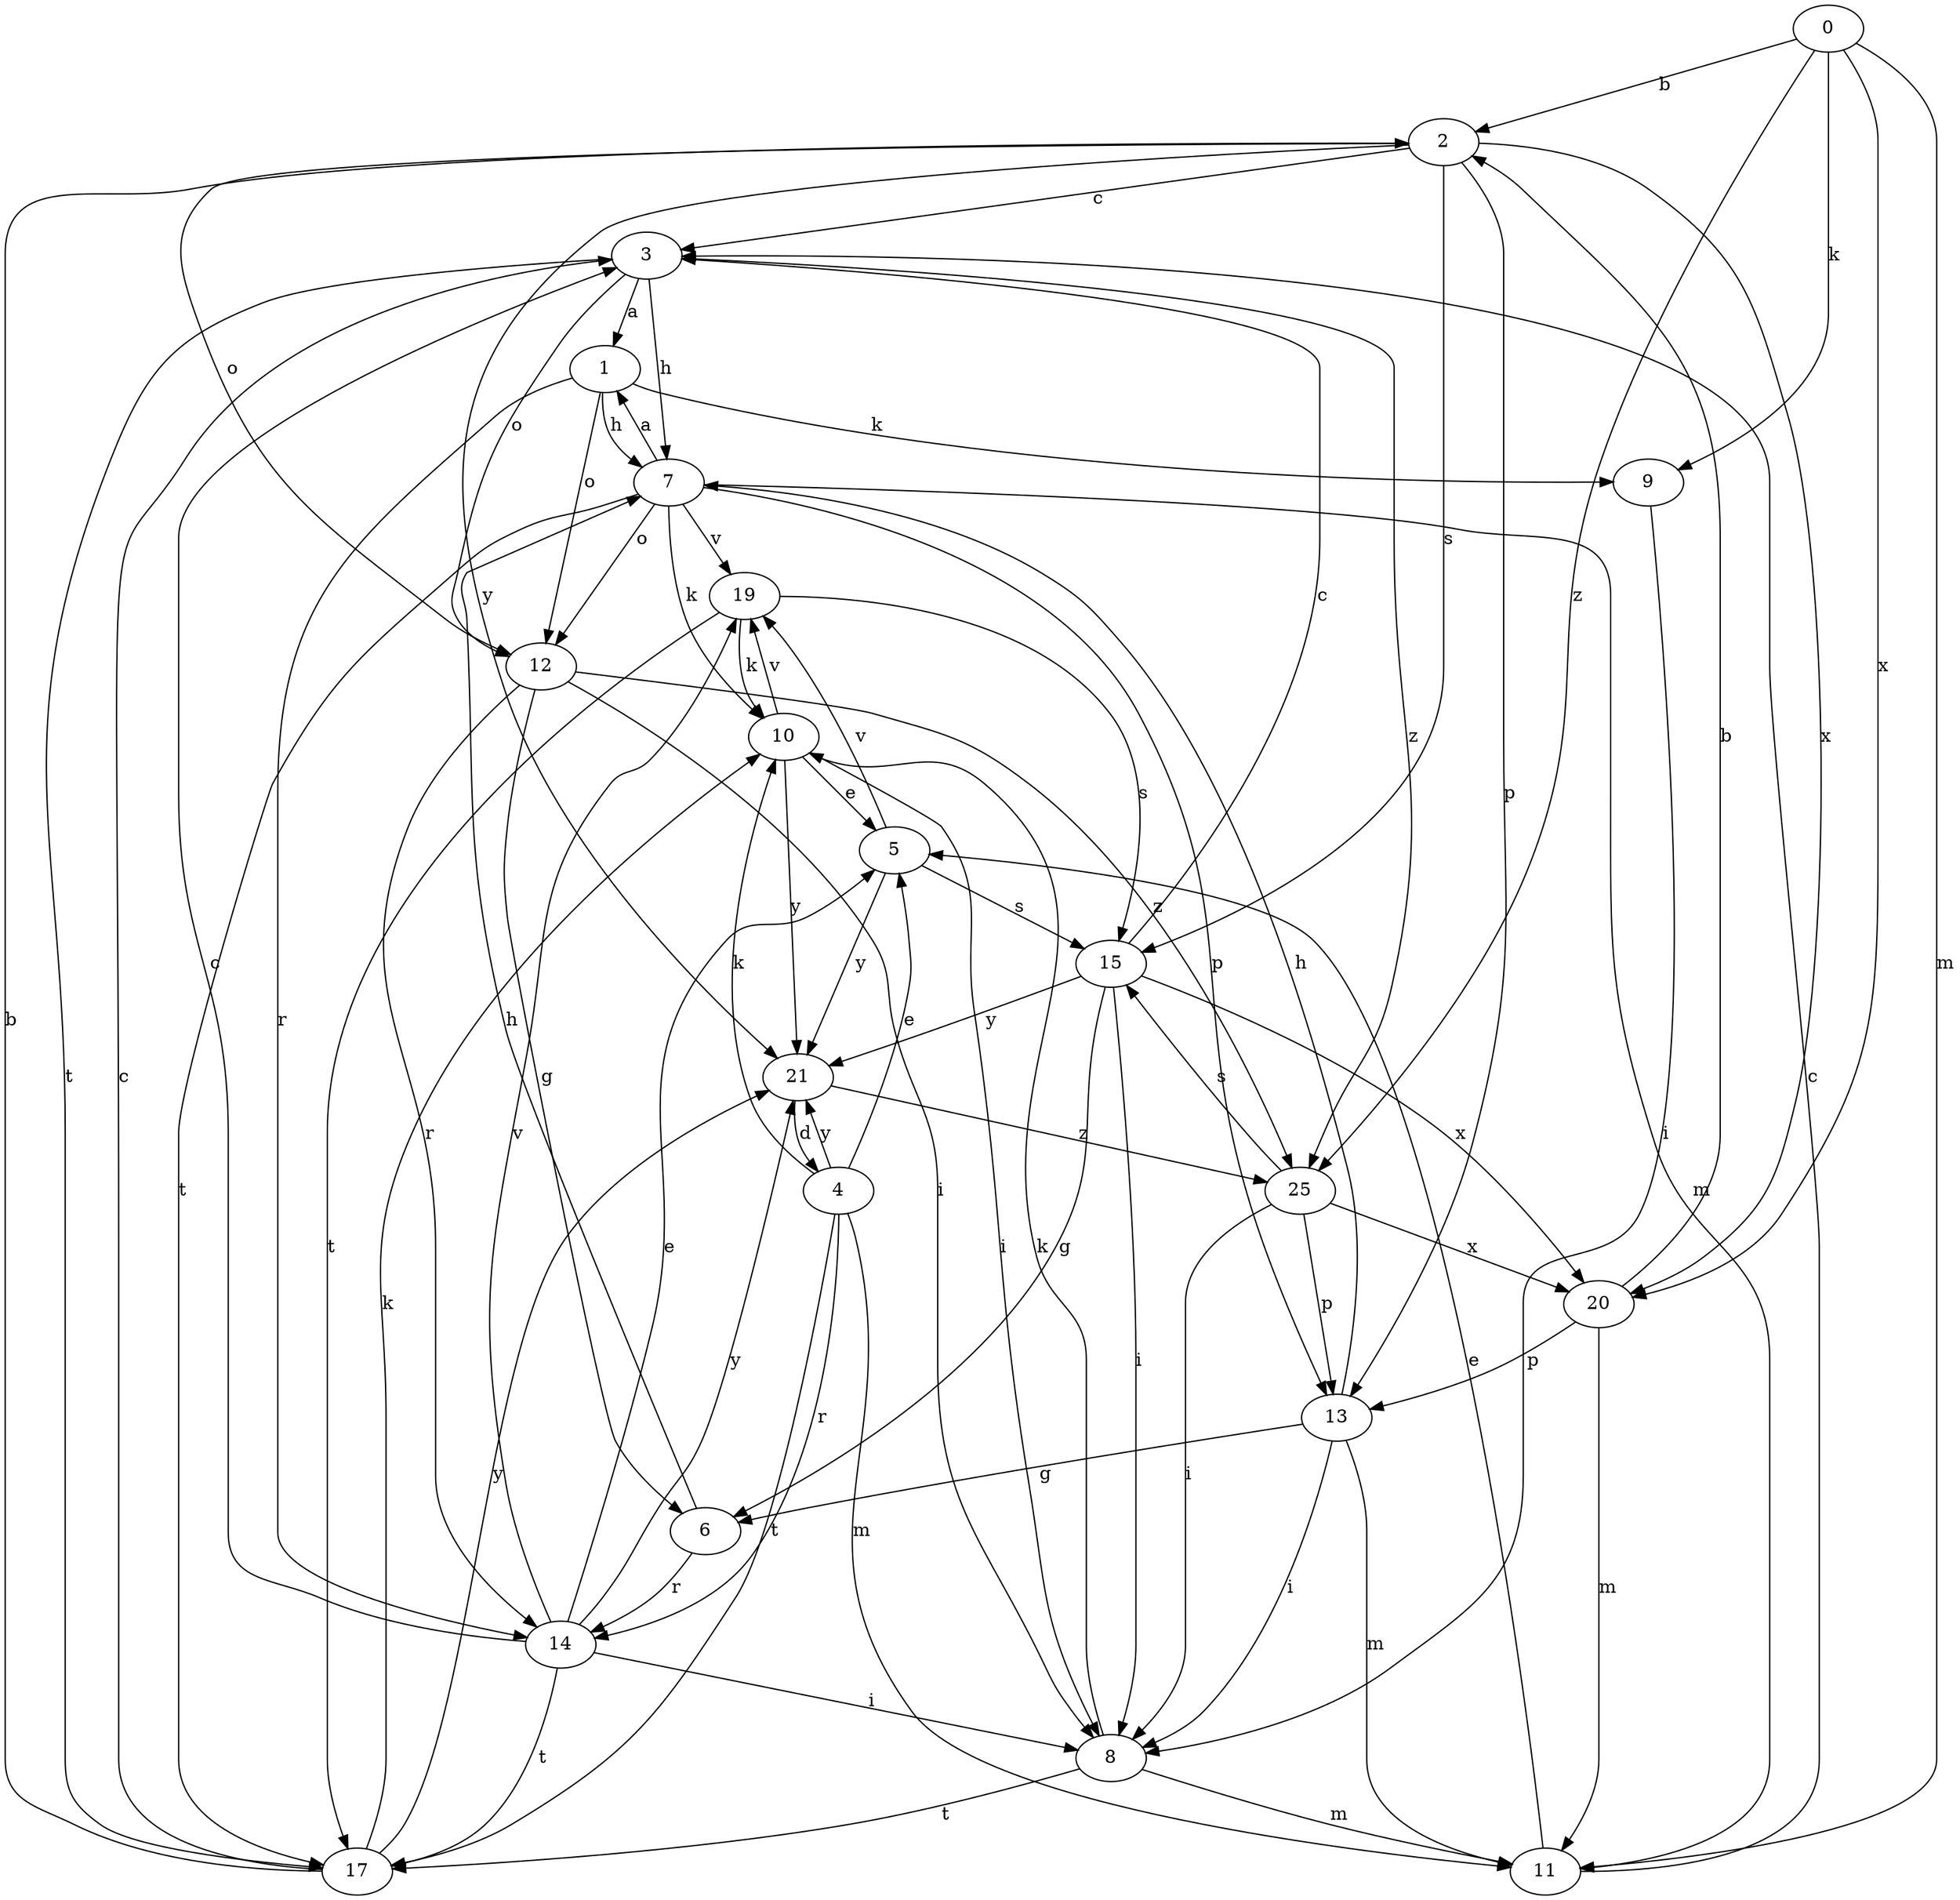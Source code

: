 strict digraph  {
0;
1;
2;
3;
4;
5;
6;
7;
8;
9;
10;
11;
12;
13;
14;
15;
17;
19;
20;
21;
25;
0 -> 2  [label=b];
0 -> 9  [label=k];
0 -> 11  [label=m];
0 -> 20  [label=x];
0 -> 25  [label=z];
1 -> 7  [label=h];
1 -> 9  [label=k];
1 -> 12  [label=o];
1 -> 14  [label=r];
2 -> 3  [label=c];
2 -> 12  [label=o];
2 -> 13  [label=p];
2 -> 15  [label=s];
2 -> 20  [label=x];
2 -> 21  [label=y];
3 -> 1  [label=a];
3 -> 7  [label=h];
3 -> 12  [label=o];
3 -> 17  [label=t];
3 -> 25  [label=z];
4 -> 5  [label=e];
4 -> 10  [label=k];
4 -> 11  [label=m];
4 -> 14  [label=r];
4 -> 17  [label=t];
4 -> 21  [label=y];
5 -> 15  [label=s];
5 -> 19  [label=v];
5 -> 21  [label=y];
6 -> 7  [label=h];
6 -> 14  [label=r];
7 -> 1  [label=a];
7 -> 10  [label=k];
7 -> 11  [label=m];
7 -> 12  [label=o];
7 -> 13  [label=p];
7 -> 17  [label=t];
7 -> 19  [label=v];
8 -> 10  [label=k];
8 -> 11  [label=m];
8 -> 17  [label=t];
9 -> 8  [label=i];
10 -> 5  [label=e];
10 -> 8  [label=i];
10 -> 19  [label=v];
10 -> 21  [label=y];
11 -> 3  [label=c];
11 -> 5  [label=e];
12 -> 6  [label=g];
12 -> 8  [label=i];
12 -> 14  [label=r];
12 -> 25  [label=z];
13 -> 6  [label=g];
13 -> 7  [label=h];
13 -> 8  [label=i];
13 -> 11  [label=m];
14 -> 3  [label=c];
14 -> 5  [label=e];
14 -> 8  [label=i];
14 -> 17  [label=t];
14 -> 19  [label=v];
14 -> 21  [label=y];
15 -> 3  [label=c];
15 -> 6  [label=g];
15 -> 8  [label=i];
15 -> 20  [label=x];
15 -> 21  [label=y];
17 -> 2  [label=b];
17 -> 3  [label=c];
17 -> 10  [label=k];
17 -> 21  [label=y];
19 -> 10  [label=k];
19 -> 15  [label=s];
19 -> 17  [label=t];
20 -> 2  [label=b];
20 -> 11  [label=m];
20 -> 13  [label=p];
21 -> 4  [label=d];
21 -> 25  [label=z];
25 -> 8  [label=i];
25 -> 13  [label=p];
25 -> 15  [label=s];
25 -> 20  [label=x];
}
